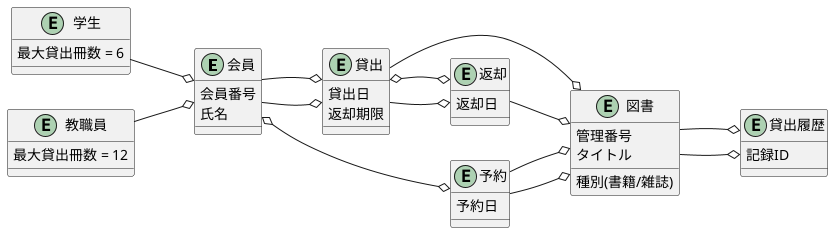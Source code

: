 @startuml
 
left to right direction
entity 会員 {
    会員番号
    氏名
}
 
entity 学生 {
    最大貸出冊数 = 6
}
 
entity 教職員 {
    最大貸出冊数 = 12
}
 
 
entity 図書 {
  管理番号
  タイトル
  種別(書籍/雑誌)
}
 
entity 貸出 {
  貸出日
  返却期限
}
 
entity 返却 {
  返却日
}
entity 予約 {
  予約日
}
entity 貸出履歴 {
  記録ID
}
 
学生 --o 会員
教職員 --o 会員
 
会員 --o 貸出
会員 --o 貸出
会員 o--o 予約
 
貸出 --o 返却
返却 --o 図書
予約 --o 図書
 
図書 --o 貸出履歴
貸出 o--o 返却
貸出 --o 図書
予約 --o 図書
 
図書 --o 貸出履歴
 
 
@enduml
 